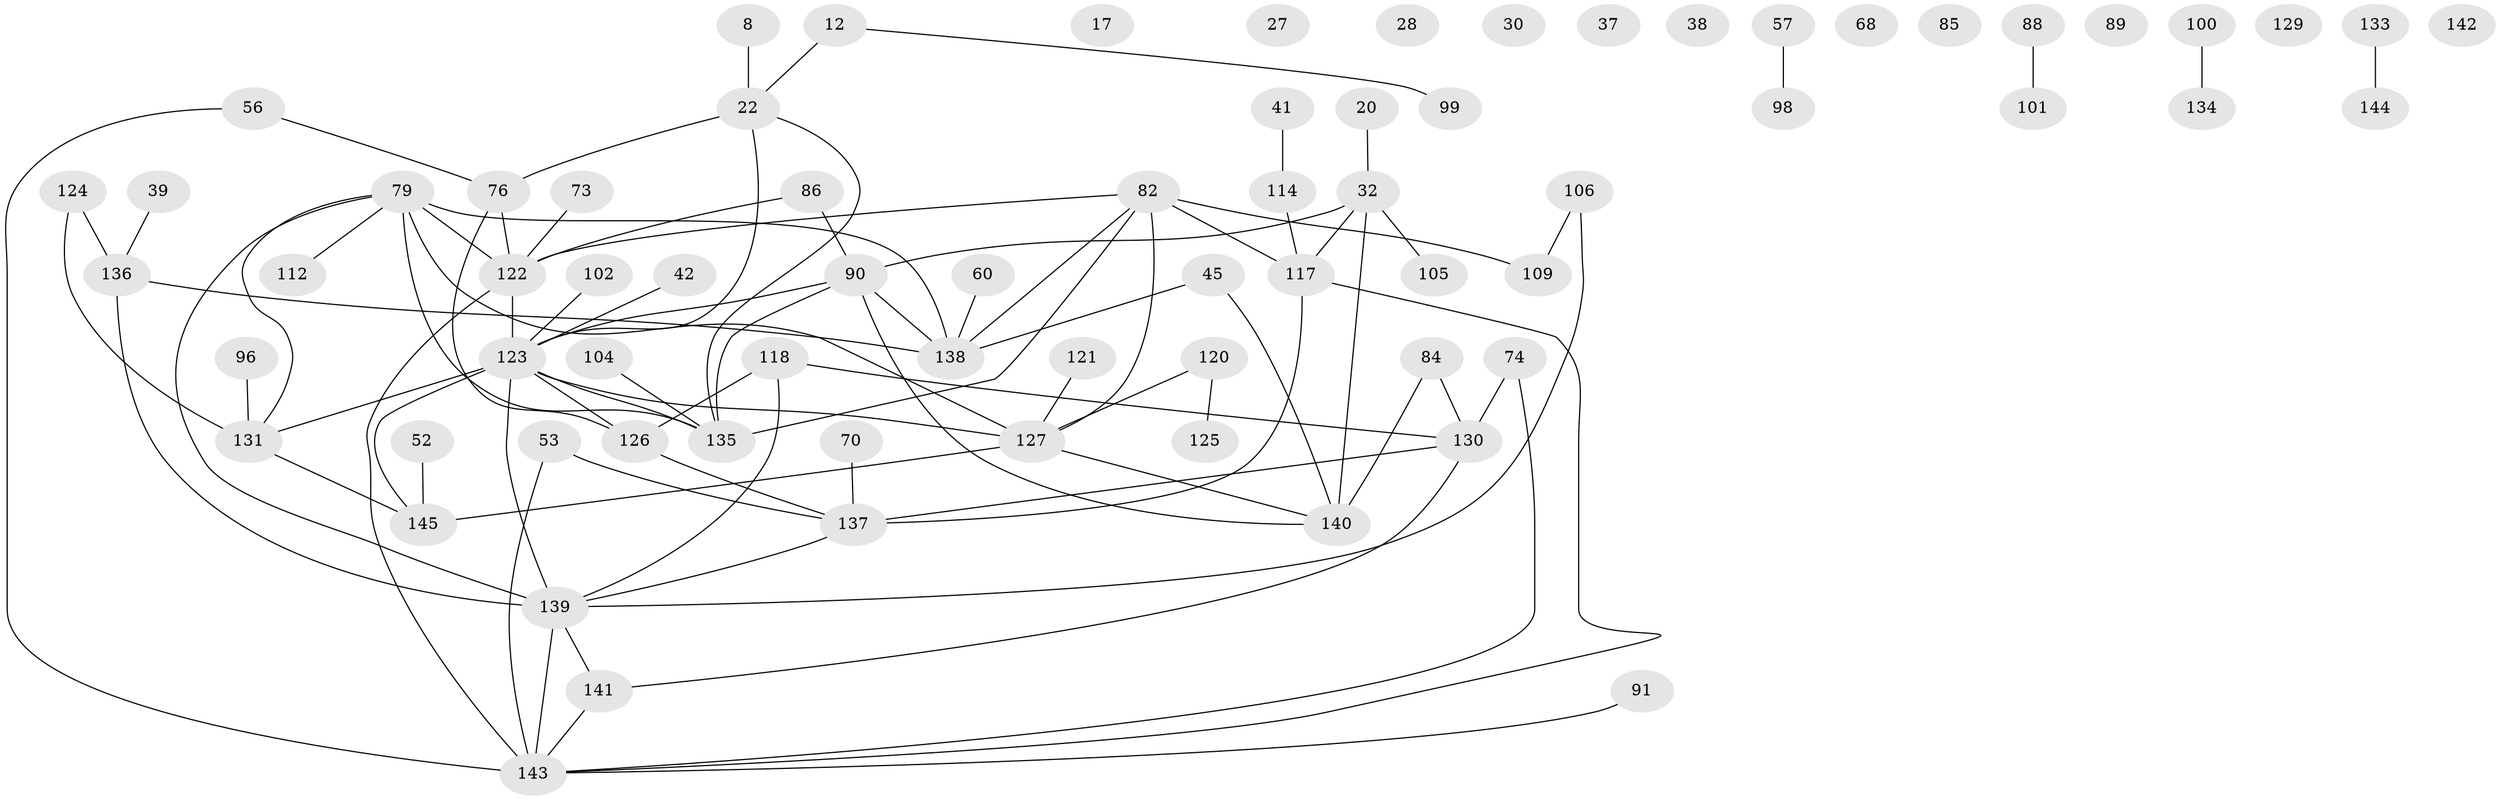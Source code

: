 // original degree distribution, {5: 0.08275862068965517, 2: 0.2206896551724138, 4: 0.1793103448275862, 6: 0.04827586206896552, 1: 0.2, 3: 0.1793103448275862, 0: 0.07586206896551724, 8: 0.006896551724137931, 7: 0.006896551724137931}
// Generated by graph-tools (version 1.1) at 2025/40/03/09/25 04:40:20]
// undirected, 72 vertices, 90 edges
graph export_dot {
graph [start="1"]
  node [color=gray90,style=filled];
  8 [super="+7"];
  12;
  17;
  20;
  22;
  27;
  28;
  30;
  32;
  37;
  38;
  39;
  41;
  42;
  45;
  52;
  53;
  56;
  57;
  60;
  68;
  70;
  73;
  74;
  76;
  79 [super="+4+50"];
  82 [super="+21+1"];
  84;
  85;
  86;
  88;
  89;
  90 [super="+33+47"];
  91;
  96;
  98;
  99;
  100 [super="+71"];
  101;
  102;
  104;
  105;
  106;
  109;
  112;
  114;
  117 [super="+108"];
  118 [super="+19+59+66"];
  120;
  121;
  122 [super="+103"];
  123 [super="+15+115+16+97"];
  124 [super="+43"];
  125;
  126;
  127 [super="+92+63+93"];
  129;
  130 [super="+65"];
  131 [super="+69+83"];
  133;
  134;
  135 [super="+116+107+49"];
  136 [super="+62+128"];
  137 [super="+95"];
  138 [super="+111+10"];
  139 [super="+94+54+78+110+132+67"];
  140 [super="+36"];
  141 [super="+24+119"];
  142;
  143 [super="+87+113"];
  144;
  145 [super="+29"];
  8 -- 22;
  12 -- 22;
  12 -- 99;
  20 -- 32;
  22 -- 76;
  22 -- 123 [weight=4];
  22 -- 135;
  32 -- 105;
  32 -- 140 [weight=2];
  32 -- 90;
  32 -- 117;
  39 -- 136;
  41 -- 114;
  42 -- 123;
  45 -- 140;
  45 -- 138;
  52 -- 145;
  53 -- 143;
  53 -- 137;
  56 -- 76;
  56 -- 143;
  57 -- 98;
  60 -- 138;
  70 -- 137;
  73 -- 122;
  74 -- 143;
  74 -- 130;
  76 -- 122 [weight=2];
  76 -- 126;
  79 -- 131;
  79 -- 138 [weight=2];
  79 -- 135 [weight=4];
  79 -- 112;
  79 -- 122 [weight=2];
  79 -- 127 [weight=2];
  79 -- 139 [weight=3];
  82 -- 127 [weight=3];
  82 -- 122 [weight=2];
  82 -- 117 [weight=2];
  82 -- 109;
  82 -- 138;
  82 -- 135;
  84 -- 130;
  84 -- 140;
  86 -- 90;
  86 -- 122;
  88 -- 101;
  90 -- 138;
  90 -- 123 [weight=2];
  90 -- 140;
  90 -- 135;
  91 -- 143;
  96 -- 131;
  100 -- 134 [weight=2];
  102 -- 123;
  104 -- 135;
  106 -- 109;
  106 -- 139;
  114 -- 117;
  117 -- 143;
  117 -- 137;
  118 -- 126;
  118 -- 130 [weight=3];
  118 -- 139 [weight=2];
  120 -- 125;
  120 -- 127;
  121 -- 127;
  122 -- 123 [weight=2];
  122 -- 143 [weight=3];
  123 -- 135;
  123 -- 145;
  123 -- 127 [weight=3];
  123 -- 131;
  123 -- 126;
  123 -- 139;
  124 -- 136;
  124 -- 131;
  126 -- 137;
  127 -- 145;
  127 -- 140;
  130 -- 141 [weight=2];
  130 -- 137 [weight=2];
  131 -- 145 [weight=2];
  133 -- 144;
  136 -- 138;
  136 -- 139 [weight=2];
  137 -- 139;
  139 -- 143;
  139 -- 141 [weight=2];
  141 -- 143 [weight=2];
}
